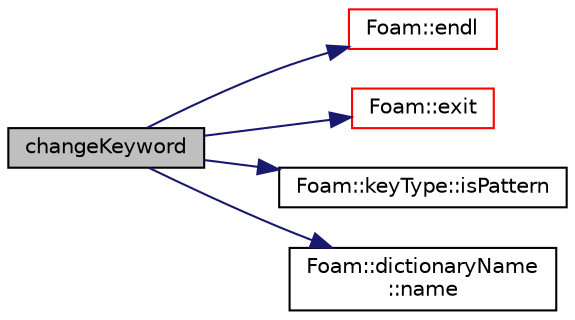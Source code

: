 digraph "changeKeyword"
{
  bgcolor="transparent";
  edge [fontname="Helvetica",fontsize="10",labelfontname="Helvetica",labelfontsize="10"];
  node [fontname="Helvetica",fontsize="10",shape=record];
  rankdir="LR";
  Node34317 [label="changeKeyword",height=0.2,width=0.4,color="black", fillcolor="grey75", style="filled", fontcolor="black"];
  Node34317 -> Node34318 [color="midnightblue",fontsize="10",style="solid",fontname="Helvetica"];
  Node34318 [label="Foam::endl",height=0.2,width=0.4,color="red",URL="$a21851.html#a2db8fe02a0d3909e9351bb4275b23ce4",tooltip="Add newline and flush stream. "];
  Node34317 -> Node34320 [color="midnightblue",fontsize="10",style="solid",fontname="Helvetica"];
  Node34320 [label="Foam::exit",height=0.2,width=0.4,color="red",URL="$a21851.html#a06ca7250d8e89caf05243ec094843642"];
  Node34317 -> Node34355 [color="midnightblue",fontsize="10",style="solid",fontname="Helvetica"];
  Node34355 [label="Foam::keyType::isPattern",height=0.2,width=0.4,color="black",URL="$a29545.html#a04a0151af2fb802822ddc826de05dace",tooltip="Should be treated as a match rather than a literal string. "];
  Node34317 -> Node34357 [color="midnightblue",fontsize="10",style="solid",fontname="Helvetica"];
  Node34357 [label="Foam::dictionaryName\l::name",height=0.2,width=0.4,color="black",URL="$a27125.html#aba53f1f9c8fadfa65f4099af10df348c",tooltip="Return the dictionary name. "];
}
